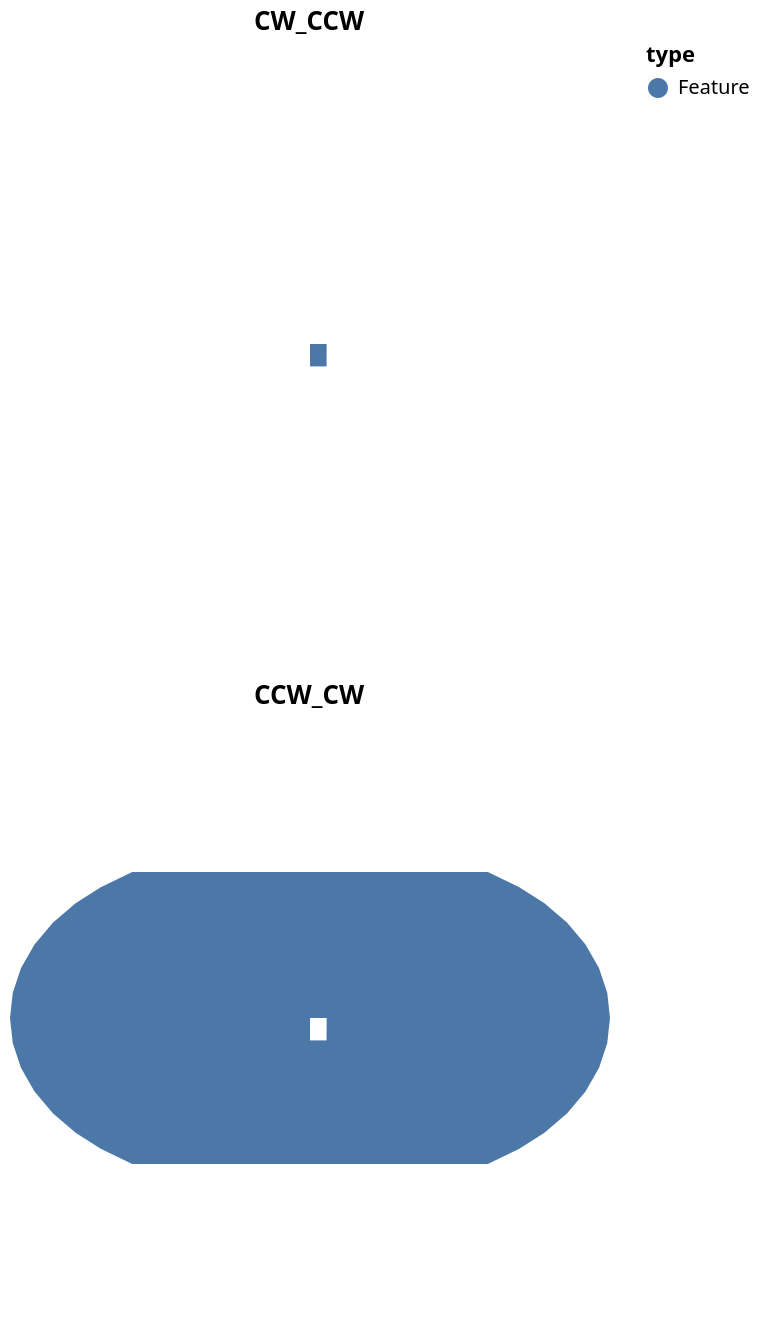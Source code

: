 {
    "background": "transparent",
    "config": {
        "view": {
            "continuousWidth": 400,
            "continuousHeight": 300
        }
    },
    "vconcat": [
        {
            "view": {
                "fill": "transparent"
            },
            "data": {
                "name": "data-12100b0748d754a274d574356955fb14",
                "format": {
                    "feature": "data",
                    "type": "topojson"
                }
            },
            "mark": "geoshape",
            "encoding": {
                "color": {
                    "type": "nominal",
                    "field": "type",
                    "legend": {
                        "columns": 2
                    }
                },
                "tooltip": [
                    {
                        "type": "nominal",
                        "field": "type"
                    }
                ]
            },
            "projection": {
                "reflectY": true,
                "type": "equalEarth"
            },
            "title": "CW_CCW",
            "width": 300
        },
        {
            "view": {
                "fill": "transparent"
            },
            "data": {
                "name": "data-74eacaa9a0072346730b17ce447ab1c0",
                "format": {
                    "feature": "data",
                    "type": "topojson"
                }
            },
            "mark": "geoshape",
            "encoding": {
                "color": {
                    "type": "nominal",
                    "field": "type",
                    "legend": {
                        "columns": 2
                    }
                },
                "tooltip": [
                    {
                        "type": "nominal",
                        "field": "type"
                    }
                ]
            },
            "projection": {
                "reflectY": true,
                "type": "equalEarth"
            },
            "title": "CCW_CW",
            "width": 300
        }
    ],
    "$schema": "https://vega.github.io/schema/vega-lite/v4.8.1.json",
    "datasets": {
        "data-12100b0748d754a274d574356955fb14": {
            "type": "Topology",
            "objects": {
                "data": {
                    "geometries": [
                        {
                            "type": "Polygon",
                            "arcs": [
                                [
                                    0
                                ]
                            ]
                        }
                    ],
                    "type": "GeometryCollection"
                }
            },
            "bbox": [
                0,
                0,
                10,
                10
            ],
            "arcs": [
                [
                    [
                        0,
                        0
                    ],
                    [
                        0,
                        10
                    ],
                    [
                        10,
                        10
                    ],
                    [
                        10,
                        0
                    ],
                    [
                        0,
                        0
                    ]
                ]
            ]
        },
        "data-74eacaa9a0072346730b17ce447ab1c0": {
            "type": "Topology",
            "objects": {
                "data": {
                    "geometries": [
                        {
                            "type": "Polygon",
                            "arcs": [
                                [
                                    0
                                ]
                            ]
                        }
                    ],
                    "type": "GeometryCollection"
                }
            },
            "bbox": [
                0,
                0,
                10,
                10
            ],
            "arcs": [
                [
                    [
                        0,
                        0
                    ],
                    [
                        10,
                        0
                    ],
                    [
                        10,
                        10
                    ],
                    [
                        0,
                        10
                    ],
                    [
                        0,
                        0
                    ]
                ]
            ]
        }
    }
}